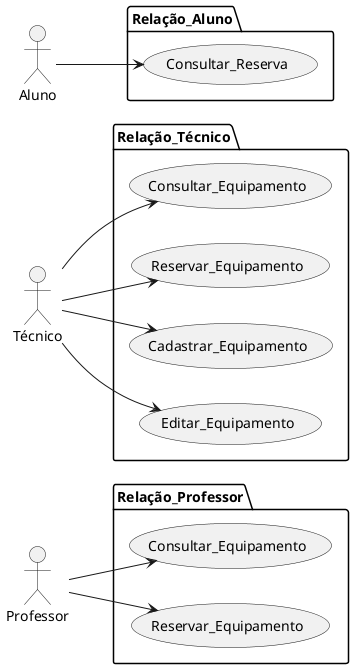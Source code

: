 @startuml
left to right direction

  actor Professor as p
  actor Técnico as t
  actor Aluno as a

  package Relação_Professor {
    usecase Consultar_Equipamento as co_e
    usecase Reservar_Equipamento as re
    
  }

  p --> co_e
  p --> re

  package Relação_Técnico {
    usecase Consultar_Equipamento as co_e1
    usecase Reservar_Equipamento as re1
    usecase Cadastrar_Equipamento as ca_e1
    usecase Editar_Equipamento as ee1
  }

  t --> co_e1
  t --> re1
  t --> ca_e1
  t --> ee1

  package Relação_Aluno {
    usecase Consultar_Reserva as co_r2
  }

  
  a --> co_r2 


@enduml